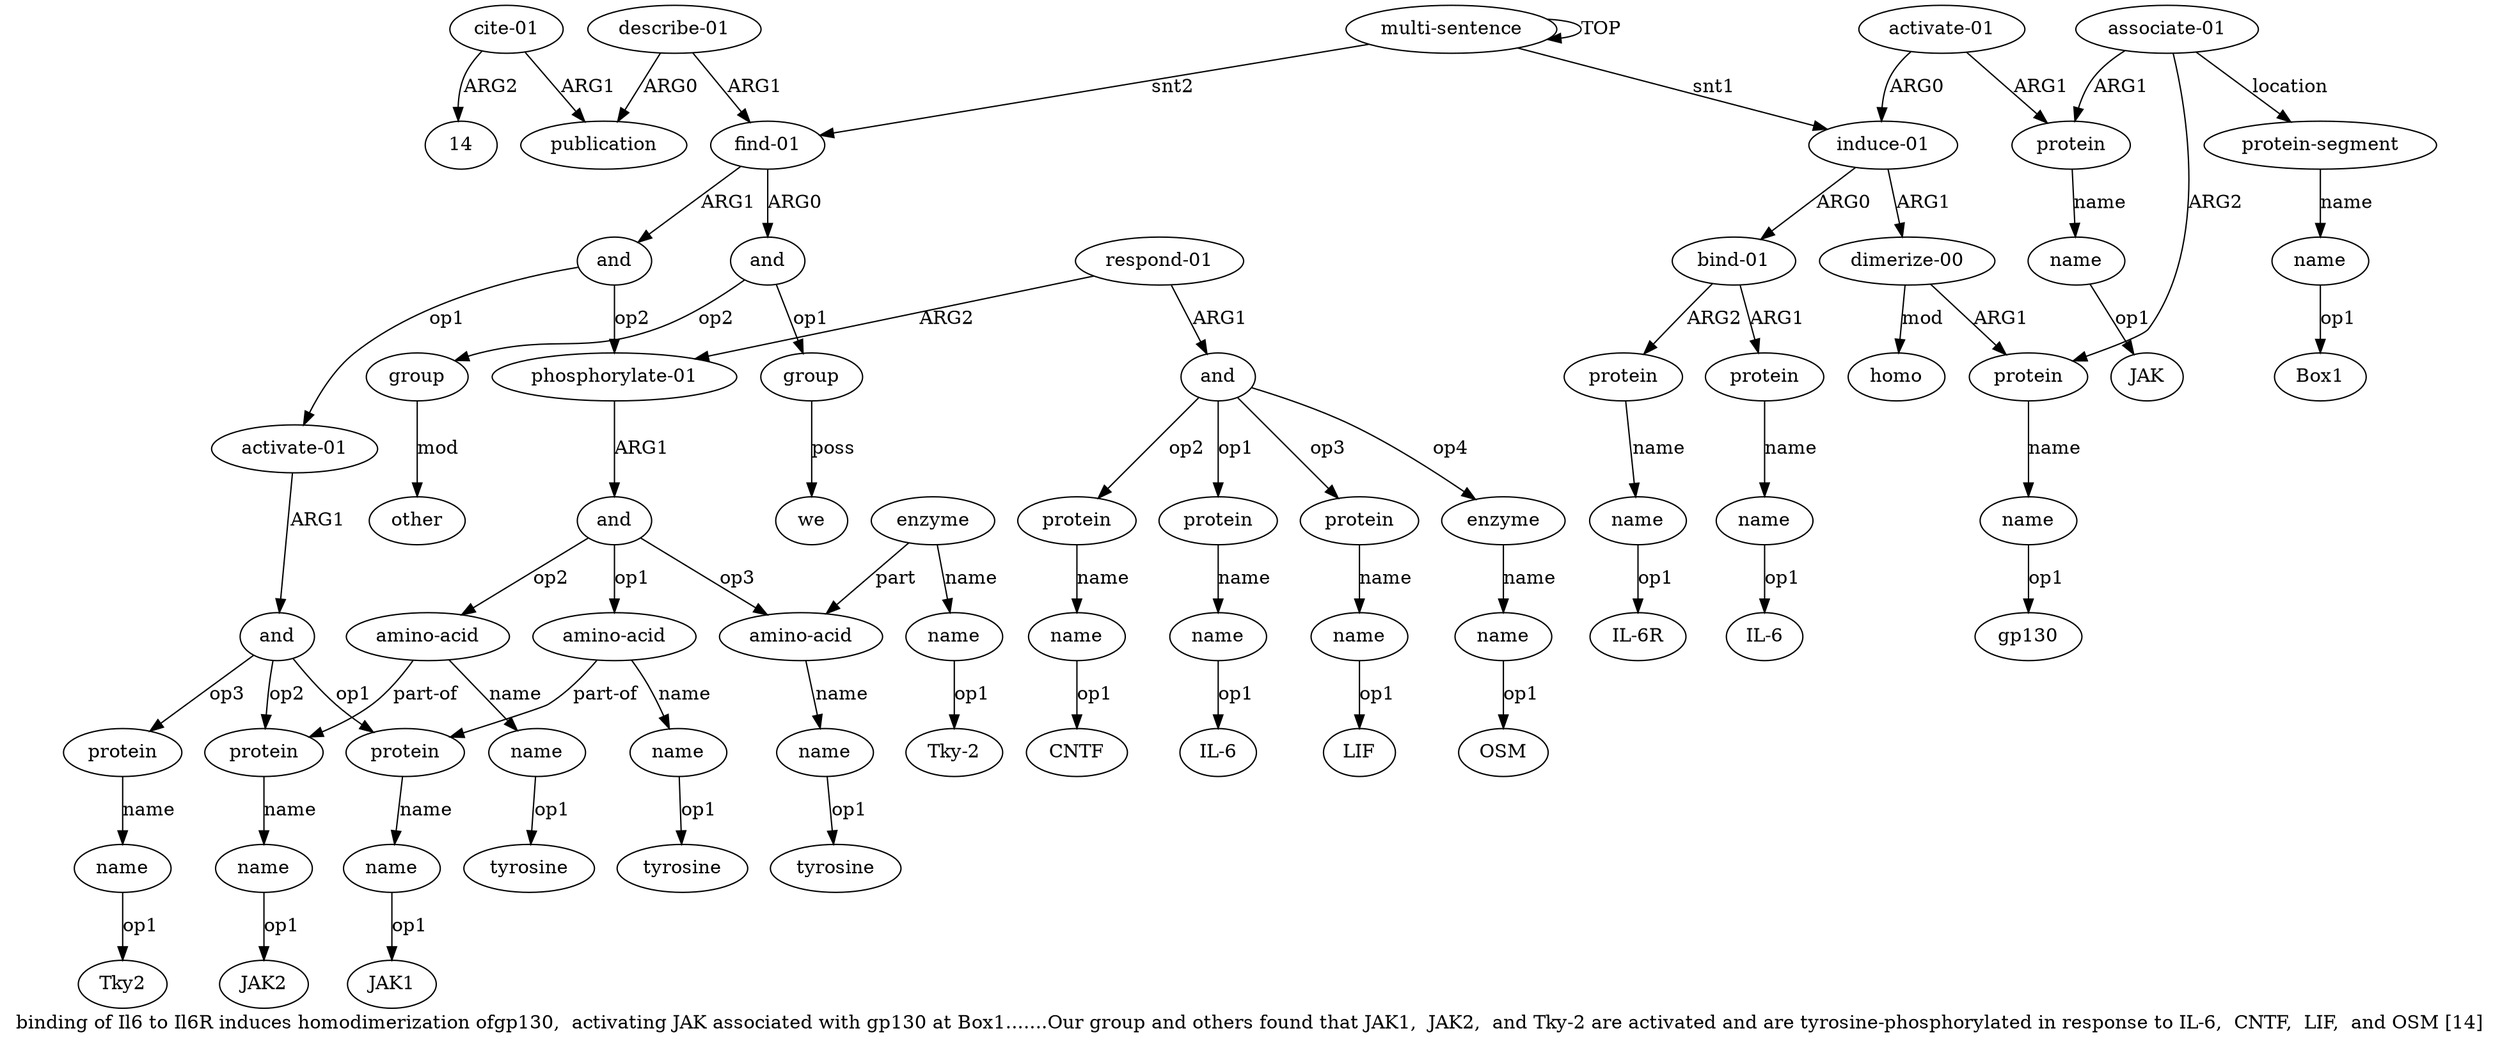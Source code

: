digraph  {
	graph [label="binding of Il6 to Il6R induces homodimerization ofgp130,  activating JAK associated with gp130 at Box1.......Our group and others \
found that JAK1,  JAK2,  and Tky-2 are activated and are tyrosine-phosphorylated in response to IL-6,  CNTF,  LIF,  and OSM [14]"];
	node [label="\N"];
	a20	 [color=black,
		gold_ind=20,
		gold_label=we,
		label=we,
		test_ind=20,
		test_label=we];
	a21	 [color=black,
		gold_ind=21,
		gold_label=group,
		label=group,
		test_ind=21,
		test_label=group];
	a22	 [color=black,
		gold_ind=22,
		gold_label=other,
		label=other,
		test_ind=22,
		test_label=other];
	a21 -> a22 [key=0,
	color=black,
	gold_label=mod,
	label=mod,
	test_label=mod];
a23 [color=black,
	gold_ind=23,
	gold_label=and,
	label=and,
	test_ind=23,
	test_label=and];
a24 [color=black,
	gold_ind=24,
	gold_label="activate-01",
	label="activate-01",
	test_ind=24,
	test_label="activate-01"];
a23 -> a24 [key=0,
color=black,
gold_label=op1,
label=op1,
test_label=op1];
a32 [color=black,
gold_ind=32,
gold_label="phosphorylate-01",
label="phosphorylate-01",
test_ind=32,
test_label="phosphorylate-01"];
a23 -> a32 [key=0,
color=black,
gold_label=op2,
label=op2,
test_label=op2];
a25 [color=black,
gold_ind=25,
gold_label=and,
label=and,
test_ind=25,
test_label=and];
a24 -> a25 [key=0,
color=black,
gold_label=ARG1,
label=ARG1,
test_label=ARG1];
a26 [color=black,
gold_ind=26,
gold_label=protein,
label=protein,
test_ind=26,
test_label=protein];
a25 -> a26 [key=0,
color=black,
gold_label=op1,
label=op1,
test_label=op1];
a28 [color=black,
gold_ind=28,
gold_label=protein,
label=protein,
test_ind=28,
test_label=protein];
a25 -> a28 [key=0,
color=black,
gold_label=op2,
label=op2,
test_label=op2];
a30 [color=black,
gold_ind=30,
gold_label=protein,
label=protein,
test_ind=30,
test_label=protein];
a25 -> a30 [key=0,
color=black,
gold_label=op3,
label=op3,
test_label=op3];
a27 [color=black,
gold_ind=27,
gold_label=name,
label=name,
test_ind=27,
test_label=name];
a26 -> a27 [key=0,
color=black,
gold_label=name,
label=name,
test_label=name];
"a27 JAK1" [color=black,
gold_ind=-1,
gold_label=JAK1,
label=JAK1,
test_ind=-1,
test_label=JAK1];
a27 -> "a27 JAK1" [key=0,
color=black,
gold_label=op1,
label=op1,
test_label=op1];
a29 [color=black,
gold_ind=29,
gold_label=name,
label=name,
test_ind=29,
test_label=name];
a28 -> a29 [key=0,
color=black,
gold_label=name,
label=name,
test_label=name];
"a29 JAK2" [color=black,
gold_ind=-1,
gold_label=JAK2,
label=JAK2,
test_ind=-1,
test_label=JAK2];
a29 -> "a29 JAK2" [key=0,
color=black,
gold_label=op1,
label=op1,
test_label=op1];
"a49 LIF" [color=black,
gold_ind=-1,
gold_label=LIF,
label=LIF,
test_ind=-1,
test_label=LIF];
"a54 14" [color=black,
gold_ind=-1,
gold_label=14,
label=14,
test_ind=-1,
test_label=14];
a31 [color=black,
gold_ind=31,
gold_label=name,
label=name,
test_ind=31,
test_label=name];
"a31 Tky2" [color=black,
gold_ind=-1,
gold_label=Tky2,
label=Tky2,
test_ind=-1,
test_label=Tky2];
a31 -> "a31 Tky2" [key=0,
color=black,
gold_label=op1,
label=op1,
test_label=op1];
a30 -> a31 [key=0,
color=black,
gold_label=name,
label=name,
test_label=name];
"a51 OSM" [color=black,
gold_ind=-1,
gold_label=OSM,
label=OSM,
test_ind=-1,
test_label=OSM];
"a9 gp130" [color=black,
gold_ind=-1,
gold_label=gp130,
label=gp130,
test_ind=-1,
test_label=gp130];
"a6 IL-6R" [color=black,
gold_ind=-1,
gold_label="IL-6R",
label="IL-6R",
test_ind=-1,
test_label="IL-6R"];
a37 [color=black,
gold_ind=37,
gold_label=name,
label=name,
test_ind=37,
test_label=name];
"a37 tyrosine" [color=black,
gold_ind=-1,
gold_label=tyrosine,
label=tyrosine,
test_ind=-1,
test_label=tyrosine];
a37 -> "a37 tyrosine" [key=0,
color=black,
gold_label=op1,
label=op1,
test_label=op1];
a36 [color=black,
gold_ind=36,
gold_label="amino-acid",
label="amino-acid",
test_ind=36,
test_label="amino-acid"];
a36 -> a28 [key=0,
color=black,
gold_label="part-of",
label="part-of",
test_label="part-of"];
a36 -> a37 [key=0,
color=black,
gold_label=name,
label=name,
test_label=name];
a33 [color=black,
gold_ind=33,
gold_label=and,
label=and,
test_ind=33,
test_label=and];
a33 -> a36 [key=0,
color=black,
gold_label=op2,
label=op2,
test_label=op2];
a34 [color=black,
gold_ind=34,
gold_label="amino-acid",
label="amino-acid",
test_ind=34,
test_label="amino-acid"];
a33 -> a34 [key=0,
color=black,
gold_label=op1,
label=op1,
test_label=op1];
a38 [color=black,
gold_ind=38,
gold_label="amino-acid",
label="amino-acid",
test_ind=38,
test_label="amino-acid"];
a33 -> a38 [key=0,
color=black,
gold_label=op3,
label=op3,
test_label=op3];
"a13 JAK" [color=black,
gold_ind=-1,
gold_label=JAK,
label=JAK,
test_ind=-1,
test_label=JAK];
a35 [color=black,
gold_ind=35,
gold_label=name,
label=name,
test_ind=35,
test_label=name];
"a35 tyrosine" [color=black,
gold_ind=-1,
gold_label=tyrosine,
label=tyrosine,
test_ind=-1,
test_label=tyrosine];
a35 -> "a35 tyrosine" [key=0,
color=black,
gold_label=op1,
label=op1,
test_label=op1];
"a45 IL-6" [color=black,
gold_ind=-1,
gold_label="IL-6",
label="IL-6",
test_ind=-1,
test_label="IL-6"];
a34 -> a26 [key=0,
color=black,
gold_label="part-of",
label="part-of",
test_label="part-of"];
a34 -> a35 [key=0,
color=black,
gold_label=name,
label=name,
test_label=name];
a51 [color=black,
gold_ind=51,
gold_label=name,
label=name,
test_ind=51,
test_label=name];
a51 -> "a51 OSM" [key=0,
color=black,
gold_label=op1,
label=op1,
test_label=op1];
a50 [color=black,
gold_ind=50,
gold_label=enzyme,
label=enzyme,
test_ind=50,
test_label=enzyme];
a50 -> a51 [key=0,
color=black,
gold_label=name,
label=name,
test_label=name];
a53 [color=black,
gold_ind=53,
gold_label=publication,
label=publication,
test_ind=53,
test_label=publication];
a52 [color=black,
gold_ind=52,
gold_label="describe-01",
label="describe-01",
test_ind=52,
test_label="describe-01"];
a52 -> a53 [key=0,
color=black,
gold_label=ARG0,
label=ARG0,
test_label=ARG0];
a17 [color=black,
gold_ind=17,
gold_label="find-01",
label="find-01",
test_ind=17,
test_label="find-01"];
a52 -> a17 [key=0,
color=black,
gold_label=ARG1,
label=ARG1,
test_label=ARG1];
"a4 IL-6" [color=black,
gold_ind=-1,
gold_label="IL-6",
label="IL-6",
test_ind=-1,
test_label="IL-6"];
a54 [color=black,
gold_ind=54,
gold_label="cite-01",
label="cite-01",
test_ind=54,
test_label="cite-01"];
a54 -> "a54 14" [key=0,
color=black,
gold_label=ARG2,
label=ARG2,
test_label=ARG2];
a54 -> a53 [key=0,
color=black,
gold_label=ARG1,
label=ARG1,
test_label=ARG1];
a32 -> a33 [key=0,
color=black,
gold_label=ARG1,
label=ARG1,
test_label=ARG1];
a15 [color=black,
gold_ind=15,
gold_label="protein-segment",
label="protein-segment",
test_ind=15,
test_label="protein-segment"];
a16 [color=black,
gold_ind=16,
gold_label=name,
label=name,
test_ind=16,
test_label=name];
a15 -> a16 [key=0,
color=black,
gold_label=name,
label=name,
test_label=name];
a14 [color=black,
gold_ind=14,
gold_label="associate-01",
label="associate-01",
test_ind=14,
test_label="associate-01"];
a14 -> a15 [key=0,
color=black,
gold_label=location,
label=location,
test_label=location];
a12 [color=black,
gold_ind=12,
gold_label=protein,
label=protein,
test_ind=12,
test_label=protein];
a14 -> a12 [key=0,
color=black,
gold_label=ARG1,
label=ARG1,
test_label=ARG1];
a8 [color=black,
gold_ind=8,
gold_label=protein,
label=protein,
test_ind=8,
test_label=protein];
a14 -> a8 [key=0,
color=black,
gold_label=ARG2,
label=ARG2,
test_label=ARG2];
a17 -> a23 [key=0,
color=black,
gold_label=ARG1,
label=ARG1,
test_label=ARG1];
a18 [color=black,
gold_ind=18,
gold_label=and,
label=and,
test_ind=18,
test_label=and];
a17 -> a18 [key=0,
color=black,
gold_label=ARG0,
label=ARG0,
test_label=ARG0];
"a16 Box1" [color=black,
gold_ind=-1,
gold_label=Box1,
label=Box1,
test_ind=-1,
test_label=Box1];
a16 -> "a16 Box1" [key=0,
color=black,
gold_label=op1,
label=op1,
test_label=op1];
a11 [color=black,
gold_ind=11,
gold_label="activate-01",
label="activate-01",
test_ind=11,
test_label="activate-01"];
a11 -> a12 [key=0,
color=black,
gold_label=ARG1,
label=ARG1,
test_label=ARG1];
a1 [color=black,
gold_ind=1,
gold_label="induce-01",
label="induce-01",
test_ind=1,
test_label="induce-01"];
a11 -> a1 [key=0,
color=black,
gold_label=ARG0,
label=ARG0,
test_label=ARG0];
a10 [color=black,
gold_ind=10,
gold_label=homo,
label=homo,
test_ind=10,
test_label=homo];
a13 [color=black,
gold_ind=13,
gold_label=name,
label=name,
test_ind=13,
test_label=name];
a13 -> "a13 JAK" [key=0,
color=black,
gold_label=op1,
label=op1,
test_label=op1];
a12 -> a13 [key=0,
color=black,
gold_label=name,
label=name,
test_label=name];
a39 [color=black,
gold_ind=39,
gold_label=name,
label=name,
test_ind=39,
test_label=name];
"a39 tyrosine" [color=black,
gold_ind=-1,
gold_label=tyrosine,
label=tyrosine,
test_ind=-1,
test_label=tyrosine];
a39 -> "a39 tyrosine" [key=0,
color=black,
gold_label=op1,
label=op1,
test_label=op1];
a38 -> a39 [key=0,
color=black,
gold_label=name,
label=name,
test_label=name];
a19 [color=black,
gold_ind=19,
gold_label=group,
label=group,
test_ind=19,
test_label=group];
a19 -> a20 [key=0,
color=black,
gold_label=poss,
label=poss,
test_label=poss];
a18 -> a21 [key=0,
color=black,
gold_label=op2,
label=op2,
test_label=op2];
a18 -> a19 [key=0,
color=black,
gold_label=op1,
label=op1,
test_label=op1];
a2 [color=black,
gold_ind=2,
gold_label="bind-01",
label="bind-01",
test_ind=2,
test_label="bind-01"];
a1 -> a2 [key=0,
color=black,
gold_label=ARG0,
label=ARG0,
test_label=ARG0];
a7 [color=black,
gold_ind=7,
gold_label="dimerize-00",
label="dimerize-00",
test_ind=7,
test_label="dimerize-00"];
a1 -> a7 [key=0,
color=black,
gold_label=ARG1,
label=ARG1,
test_label=ARG1];
a0 [color=black,
gold_ind=0,
gold_label="multi-sentence",
label="multi-sentence",
test_ind=0,
test_label="multi-sentence"];
a0 -> a17 [key=0,
color=black,
gold_label=snt2,
label=snt2,
test_label=snt2];
a0 -> a1 [key=0,
color=black,
gold_label=snt1,
label=snt1,
test_label=snt1];
a0 -> a0 [key=0,
color=black,
gold_label=TOP,
label=TOP,
test_label=TOP];
a3 [color=black,
gold_ind=3,
gold_label=protein,
label=protein,
test_ind=3,
test_label=protein];
a4 [color=black,
gold_ind=4,
gold_label=name,
label=name,
test_ind=4,
test_label=name];
a3 -> a4 [key=0,
color=black,
gold_label=name,
label=name,
test_label=name];
a2 -> a3 [key=0,
color=black,
gold_label=ARG1,
label=ARG1,
test_label=ARG1];
a5 [color=black,
gold_ind=5,
gold_label=protein,
label=protein,
test_ind=5,
test_label=protein];
a2 -> a5 [key=0,
color=black,
gold_label=ARG2,
label=ARG2,
test_label=ARG2];
a6 [color=black,
gold_ind=6,
gold_label=name,
label=name,
test_ind=6,
test_label=name];
a5 -> a6 [key=0,
color=black,
gold_label=name,
label=name,
test_label=name];
a4 -> "a4 IL-6" [key=0,
color=black,
gold_label=op1,
label=op1,
test_label=op1];
a7 -> a10 [key=0,
color=black,
gold_label=mod,
label=mod,
test_label=mod];
a7 -> a8 [key=0,
color=black,
gold_label=ARG1,
label=ARG1,
test_label=ARG1];
a6 -> "a6 IL-6R" [key=0,
color=black,
gold_label=op1,
label=op1,
test_label=op1];
a9 [color=black,
gold_ind=9,
gold_label=name,
label=name,
test_ind=9,
test_label=name];
a9 -> "a9 gp130" [key=0,
color=black,
gold_label=op1,
label=op1,
test_label=op1];
a8 -> a9 [key=0,
color=black,
gold_label=name,
label=name,
test_label=name];
a46 [color=black,
gold_ind=46,
gold_label=protein,
label=protein,
test_ind=46,
test_label=protein];
a47 [color=black,
gold_ind=47,
gold_label=name,
label=name,
test_ind=47,
test_label=name];
a46 -> a47 [key=0,
color=black,
gold_label=name,
label=name,
test_label=name];
"a47 CNTF" [color=black,
gold_ind=-1,
gold_label=CNTF,
label=CNTF,
test_ind=-1,
test_label=CNTF];
a47 -> "a47 CNTF" [key=0,
color=black,
gold_label=op1,
label=op1,
test_label=op1];
a44 [color=black,
gold_ind=44,
gold_label=protein,
label=protein,
test_ind=44,
test_label=protein];
a45 [color=black,
gold_ind=45,
gold_label=name,
label=name,
test_ind=45,
test_label=name];
a44 -> a45 [key=0,
color=black,
gold_label=name,
label=name,
test_label=name];
a45 -> "a45 IL-6" [key=0,
color=black,
gold_label=op1,
label=op1,
test_label=op1];
a42 [color=black,
gold_ind=42,
gold_label="respond-01",
label="respond-01",
test_ind=42,
test_label="respond-01"];
a42 -> a32 [key=0,
color=black,
gold_label=ARG2,
label=ARG2,
test_label=ARG2];
a43 [color=black,
gold_ind=43,
gold_label=and,
label=and,
test_ind=43,
test_label=and];
a42 -> a43 [key=0,
color=black,
gold_label=ARG1,
label=ARG1,
test_label=ARG1];
a43 -> a50 [key=0,
color=black,
gold_label=op4,
label=op4,
test_label=op4];
a43 -> a46 [key=0,
color=black,
gold_label=op2,
label=op2,
test_label=op2];
a43 -> a44 [key=0,
color=black,
gold_label=op1,
label=op1,
test_label=op1];
a48 [color=black,
gold_ind=48,
gold_label=protein,
label=protein,
test_ind=48,
test_label=protein];
a43 -> a48 [key=0,
color=black,
gold_label=op3,
label=op3,
test_label=op3];
a40 [color=black,
gold_ind=40,
gold_label=enzyme,
label=enzyme,
test_ind=40,
test_label=enzyme];
a40 -> a38 [key=0,
color=black,
gold_label=part,
label=part,
test_label=part];
a41 [color=black,
gold_ind=41,
gold_label=name,
label=name,
test_ind=41,
test_label=name];
a40 -> a41 [key=0,
color=black,
gold_label=name,
label=name,
test_label=name];
"a41 Tky-2" [color=black,
gold_ind=-1,
gold_label="Tky-2",
label="Tky-2",
test_ind=-1,
test_label="Tky-2"];
a41 -> "a41 Tky-2" [key=0,
color=black,
gold_label=op1,
label=op1,
test_label=op1];
a49 [color=black,
gold_ind=49,
gold_label=name,
label=name,
test_ind=49,
test_label=name];
a48 -> a49 [key=0,
color=black,
gold_label=name,
label=name,
test_label=name];
a49 -> "a49 LIF" [key=0,
color=black,
gold_label=op1,
label=op1,
test_label=op1];
}
